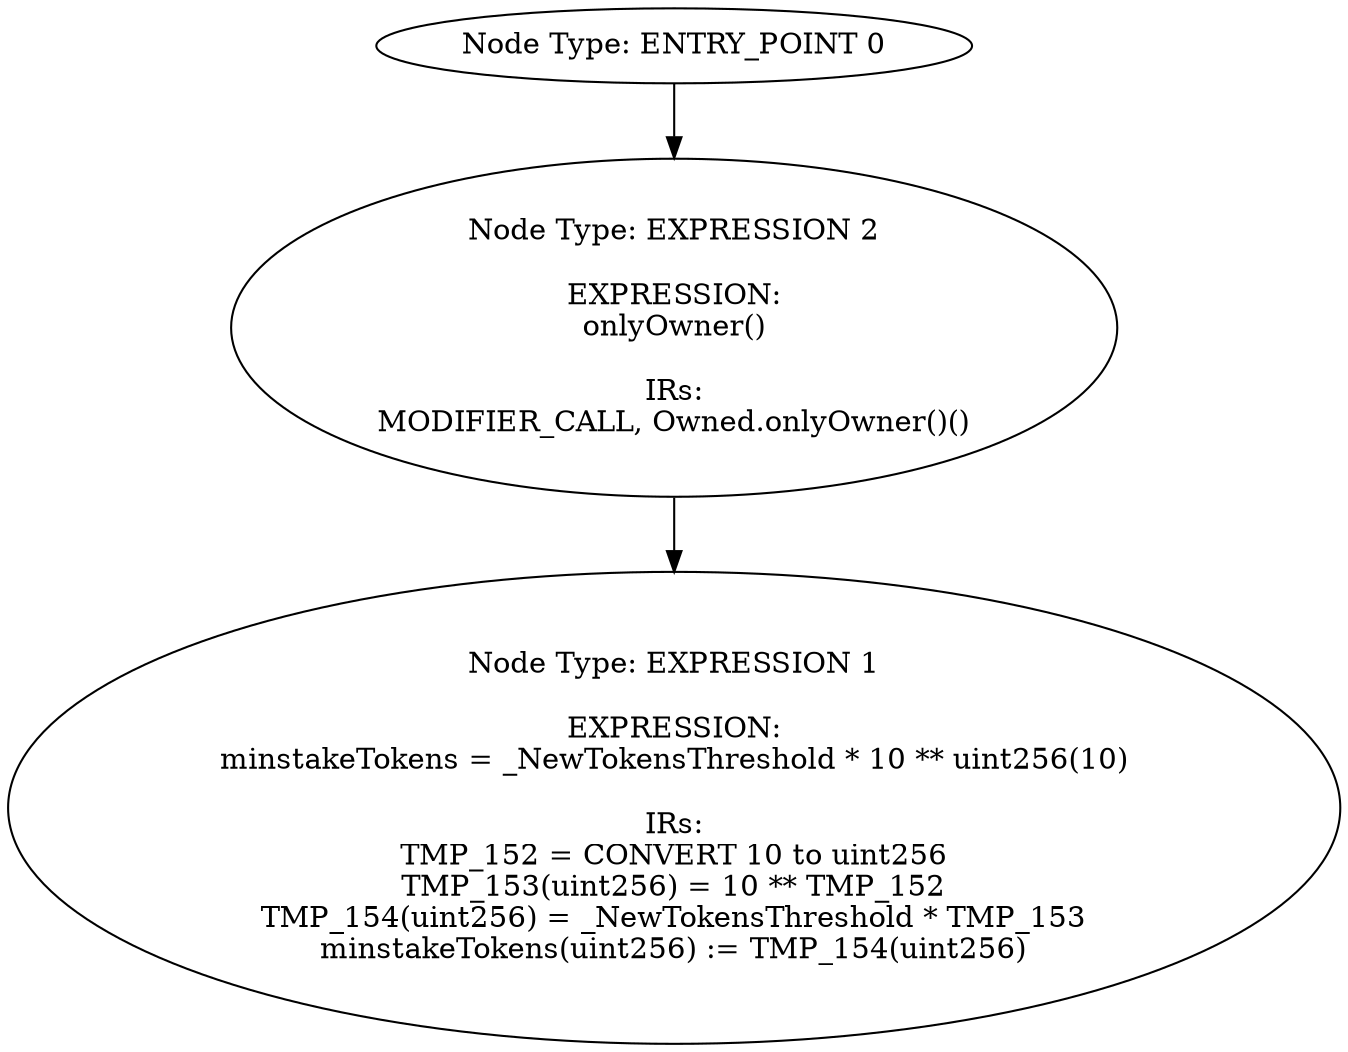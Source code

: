 digraph{
0[label="Node Type: ENTRY_POINT 0
"];
0->2;
1[label="Node Type: EXPRESSION 1

EXPRESSION:
minstakeTokens = _NewTokensThreshold * 10 ** uint256(10)

IRs:
TMP_152 = CONVERT 10 to uint256
TMP_153(uint256) = 10 ** TMP_152
TMP_154(uint256) = _NewTokensThreshold * TMP_153
minstakeTokens(uint256) := TMP_154(uint256)"];
2[label="Node Type: EXPRESSION 2

EXPRESSION:
onlyOwner()

IRs:
MODIFIER_CALL, Owned.onlyOwner()()"];
2->1;
}
